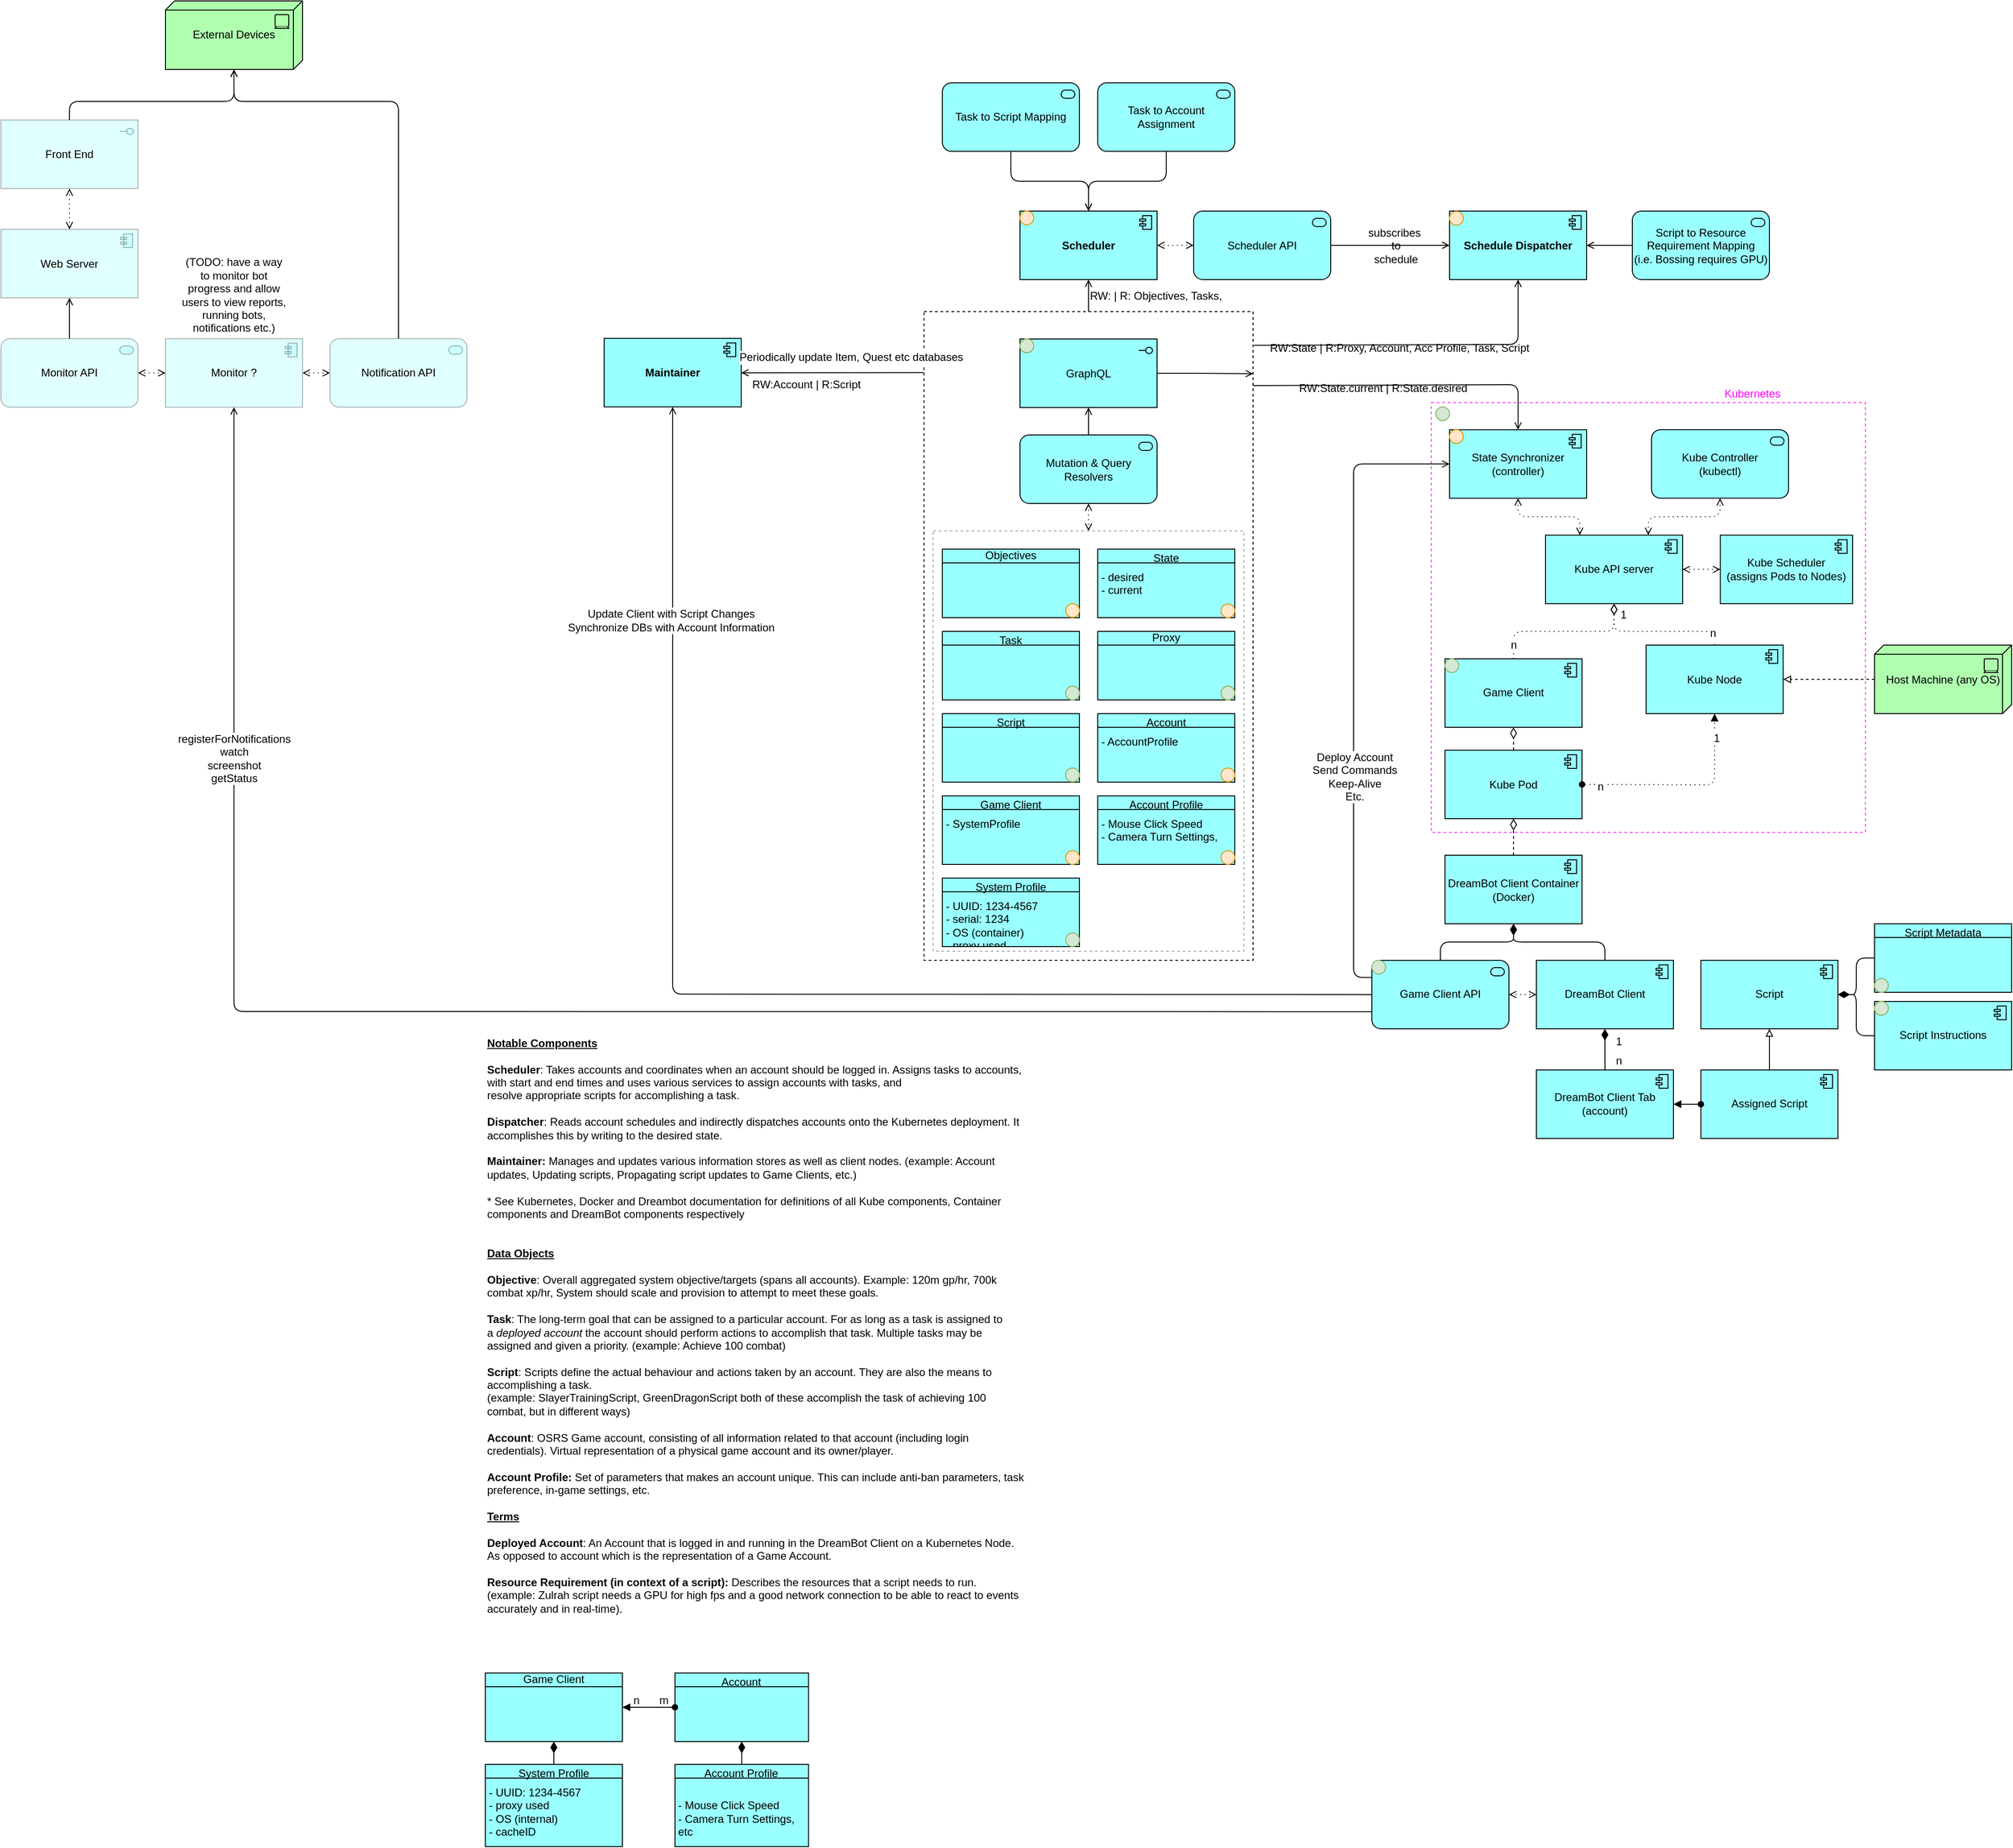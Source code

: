 <mxfile version="12.8.5" type="google"><diagram id="PFWqatw2GAIcWpbadCmI" name="Page-1"><mxGraphModel dx="2568" dy="962" grid="1" gridSize="10" guides="1" tooltips="1" connect="1" arrows="1" fold="1" page="1" pageScale="1" pageWidth="850" pageHeight="1100" math="0" shadow="0"><root><mxCell id="0"/><mxCell id="1" parent="0"/><mxCell id="noEd67eo54bkC_FeD1A0-61" value="" style="rounded=0;whiteSpace=wrap;html=1;labelBackgroundColor=none;fillColor=none;dashed=1;" parent="1" vertex="1"><mxGeometry x="490" y="340" width="360" height="710" as="geometry"/></mxCell><mxCell id="noEd67eo54bkC_FeD1A0-79" value="" style="rounded=0;whiteSpace=wrap;html=1;labelBackgroundColor=none;fillColor=none;dashed=1;strokeColor=#A8A8A8;" parent="1" vertex="1"><mxGeometry x="500" y="580" width="340" height="460" as="geometry"/></mxCell><mxCell id="noEd67eo54bkC_FeD1A0-116" value="&lt;table cellpadding=&quot;0&quot; cellspacing=&quot;0&quot; style=&quot;font-size: 1em ; width: 100% ; height: 100%&quot;&gt;&lt;tbody&gt;&lt;tr style=&quot;height: 20px&quot;&gt;&lt;td align=&quot;center&quot;&gt;Game Client&lt;/td&gt;&lt;/tr&gt;&lt;tr&gt;&lt;td align=&quot;left&quot; valign=&quot;top&quot; style=&quot;padding: 4px&quot;&gt;- SystemProfile&lt;/td&gt;&lt;/tr&gt;&lt;/tbody&gt;&lt;/table&gt;" style="html=1;outlineConnect=0;whiteSpace=wrap;fillColor=#99ffff;shape=mxgraph.archimate3.businessObject;overflow=fill" parent="1" vertex="1"><mxGeometry x="510.04" y="870.02" width="150" height="75" as="geometry"/></mxCell><mxCell id="ghUp2cbvcy5lb_V-oXNb-8" value="" style="rounded=0;whiteSpace=wrap;html=1;labelBackgroundColor=none;fillColor=none;dashed=1;strokeColor=#FF33FF;" parent="1" vertex="1"><mxGeometry x="1045" y="439.67" width="475" height="470.33" as="geometry"/></mxCell><mxCell id="MCj4P0qkb9YOy5a7Kqw7-1" value="Scheduler" style="html=1;outlineConnect=0;whiteSpace=wrap;fillColor=#99ffff;shape=mxgraph.archimate3.application;appType=comp;archiType=square;fontStyle=1" parent="1" vertex="1"><mxGeometry x="595" y="230.0" width="150" height="75" as="geometry"/></mxCell><mxCell id="MCj4P0qkb9YOy5a7Kqw7-19" value="Kube API server" style="html=1;outlineConnect=0;whiteSpace=wrap;fillColor=#99ffff;shape=mxgraph.archimate3.application;appType=comp;archiType=square;" parent="1" vertex="1"><mxGeometry x="1170" y="584.65" width="150" height="75" as="geometry"/></mxCell><mxCell id="MCj4P0qkb9YOy5a7Kqw7-21" value="" style="html=1;endArrow=diamondThin;endFill=0;edgeStyle=elbowEdgeStyle;elbow=vertical;endSize=10;dashed=1;dashPattern=1 4;entryX=0.5;entryY=1;entryDx=0;entryDy=0;entryPerimeter=0;exitX=0.5;exitY=0;exitDx=0;exitDy=0;exitPerimeter=0;" parent="1" source="noEd67eo54bkC_FeD1A0-96" target="MCj4P0qkb9YOy5a7Kqw7-19" edge="1"><mxGeometry width="160" relative="1" as="geometry"><mxPoint x="1245" y="774.65" as="sourcePoint"/><mxPoint x="1360" y="764.65" as="targetPoint"/><Array as="points"><mxPoint x="1175" y="690"/><mxPoint x="1225" y="680"/><mxPoint x="1185" y="700"/></Array></mxGeometry></mxCell><mxCell id="MCj4P0qkb9YOy5a7Kqw7-31" value="n" style="text;html=1;align=center;verticalAlign=middle;resizable=0;points=[];labelBackgroundColor=#ffffff;" parent="MCj4P0qkb9YOy5a7Kqw7-21" vertex="1" connectable="0"><mxGeometry x="-0.816" relative="1" as="geometry"><mxPoint as="offset"/></mxGeometry></mxCell><mxCell id="MCj4P0qkb9YOy5a7Kqw7-22" value="Kube Pod" style="html=1;outlineConnect=0;whiteSpace=wrap;fillColor=#99ffff;shape=mxgraph.archimate3.application;appType=comp;archiType=square;" parent="1" vertex="1"><mxGeometry x="1060" y="820.0" width="150" height="75" as="geometry"/></mxCell><mxCell id="MCj4P0qkb9YOy5a7Kqw7-25" style="edgeStyle=orthogonalEdgeStyle;rounded=0;orthogonalLoop=1;jettySize=auto;html=1;exitX=1;exitY=0.5;exitDx=0;exitDy=0;exitPerimeter=0;entryX=0;entryY=0.5;entryDx=0;entryDy=0;entryPerimeter=0;dashed=1;dashPattern=1 4;endArrow=open;endFill=0;startArrow=open;startFill=0;" parent="1" source="MCj4P0qkb9YOy5a7Kqw7-19" target="MCj4P0qkb9YOy5a7Kqw7-23" edge="1"><mxGeometry relative="1" as="geometry"><mxPoint x="1320" y="584.65" as="sourcePoint"/><mxPoint x="1440" y="584.65" as="targetPoint"/></mxGeometry></mxCell><mxCell id="MCj4P0qkb9YOy5a7Kqw7-26" value="" style="edgeStyle=elbowEdgeStyle;html=1;endArrow=open;elbow=vertical;endFill=0;dashed=1;startArrow=open;startFill=0;dashPattern=1 4;exitX=0.5;exitY=1;exitDx=0;exitDy=0;exitPerimeter=0;entryX=0.75;entryY=0;entryDx=0;entryDy=0;entryPerimeter=0;" parent="1" source="MCj4P0qkb9YOy5a7Kqw7-18" target="MCj4P0qkb9YOy5a7Kqw7-19" edge="1"><mxGeometry width="160" relative="1" as="geometry"><mxPoint x="1255" y="389.32" as="sourcePoint"/><mxPoint x="1255" y="474.32" as="targetPoint"/></mxGeometry></mxCell><mxCell id="MCj4P0qkb9YOy5a7Kqw7-27" value="Kube Node" style="html=1;outlineConnect=0;whiteSpace=wrap;fillColor=#99ffff;shape=mxgraph.archimate3.application;appType=comp;archiType=square;" parent="1" vertex="1"><mxGeometry x="1280.02" y="705.0" width="150" height="75" as="geometry"/></mxCell><mxCell id="MCj4P0qkb9YOy5a7Kqw7-29" value="" style="html=1;endArrow=diamondThin;endFill=0;edgeStyle=elbowEdgeStyle;elbow=vertical;endSize=10;dashed=1;dashPattern=1 4;exitX=0.5;exitY=0;exitDx=0;exitDy=0;exitPerimeter=0;entryX=0.5;entryY=1;entryDx=0;entryDy=0;entryPerimeter=0;" parent="1" source="MCj4P0qkb9YOy5a7Kqw7-27" target="MCj4P0qkb9YOy5a7Kqw7-19" edge="1"><mxGeometry width="160" relative="1" as="geometry"><mxPoint x="1145" y="744.65" as="sourcePoint"/><mxPoint x="1280" y="669.65" as="targetPoint"/><Array as="points"><mxPoint x="1285" y="690"/></Array></mxGeometry></mxCell><mxCell id="MCj4P0qkb9YOy5a7Kqw7-32" value="n" style="text;html=1;align=center;verticalAlign=middle;resizable=0;points=[];labelBackgroundColor=#ffffff;" parent="MCj4P0qkb9YOy5a7Kqw7-29" vertex="1" connectable="0"><mxGeometry x="-0.827" y="2" relative="1" as="geometry"><mxPoint as="offset"/></mxGeometry></mxCell><mxCell id="MCj4P0qkb9YOy5a7Kqw7-33" value="1" style="text;html=1;align=center;verticalAlign=middle;resizable=0;points=[];labelBackgroundColor=#ffffff;" parent="MCj4P0qkb9YOy5a7Kqw7-29" vertex="1" connectable="0"><mxGeometry x="0.838" y="2" relative="1" as="geometry"><mxPoint x="12" as="offset"/></mxGeometry></mxCell><mxCell id="MCj4P0qkb9YOy5a7Kqw7-30" value="" style="endArrow=block;html=1;endFill=1;startArrow=oval;startFill=1;elbow=vertical;dashed=1;dashPattern=1 4;entryX=0.5;entryY=1;entryDx=0;entryDy=0;entryPerimeter=0;exitX=1;exitY=0.5;exitDx=0;exitDy=0;exitPerimeter=0;edgeStyle=elbowEdgeStyle;" parent="1" source="MCj4P0qkb9YOy5a7Kqw7-22" target="MCj4P0qkb9YOy5a7Kqw7-27" edge="1"><mxGeometry width="160" relative="1" as="geometry"><mxPoint x="1230" y="854.65" as="sourcePoint"/><mxPoint x="1230" y="772.65" as="targetPoint"/><Array as="points"><mxPoint x="1285" y="858"/></Array></mxGeometry></mxCell><mxCell id="MCj4P0qkb9YOy5a7Kqw7-35" value="n" style="text;html=1;align=center;verticalAlign=middle;resizable=0;points=[];labelBackgroundColor=#ffffff;" parent="MCj4P0qkb9YOy5a7Kqw7-30" vertex="1" connectable="0"><mxGeometry x="-0.686" y="-1" relative="1" as="geometry"><mxPoint x="-15.09" y="1" as="offset"/></mxGeometry></mxCell><mxCell id="MCj4P0qkb9YOy5a7Kqw7-36" value="1" style="text;html=1;align=center;verticalAlign=middle;resizable=0;points=[];labelBackgroundColor=#ffffff;" parent="MCj4P0qkb9YOy5a7Kqw7-30" vertex="1" connectable="0"><mxGeometry x="0.6" y="-2" relative="1" as="geometry"><mxPoint y="-18.21" as="offset"/></mxGeometry></mxCell><mxCell id="MCj4P0qkb9YOy5a7Kqw7-37" value="DreamBot Client Container&lt;br&gt;(Docker)" style="html=1;outlineConnect=0;whiteSpace=wrap;fillColor=#99ffff;shape=mxgraph.archimate3.application;appType=comp;archiType=square;" parent="1" vertex="1"><mxGeometry x="1060" y="935.0" width="150" height="75" as="geometry"/></mxCell><mxCell id="ghUp2cbvcy5lb_V-oXNb-7" value="&lt;span style=&quot;white-space: normal&quot;&gt;Host Machine (any OS)&lt;/span&gt;" style="html=1;outlineConnect=0;whiteSpace=wrap;fillColor=#AFFFAF;shape=mxgraph.archimate3.tech;techType=device;" parent="1" vertex="1"><mxGeometry x="1530" y="705.0" width="150" height="75" as="geometry"/></mxCell><mxCell id="ghUp2cbvcy5lb_V-oXNb-12" value="" style="edgeStyle=elbowEdgeStyle;html=1;endArrow=block;endFill=0;dashed=1;exitX=0;exitY=0.5;exitDx=0;exitDy=0;exitPerimeter=0;entryX=1;entryY=0.5;entryDx=0;entryDy=0;entryPerimeter=0;" parent="1" source="ghUp2cbvcy5lb_V-oXNb-7" target="MCj4P0qkb9YOy5a7Kqw7-27" edge="1"><mxGeometry width="160" relative="1" as="geometry"><mxPoint x="1460" y="984.98" as="sourcePoint"/><mxPoint x="1435" y="775" as="targetPoint"/></mxGeometry></mxCell><mxCell id="ghUp2cbvcy5lb_V-oXNb-20" style="edgeStyle=orthogonalEdgeStyle;rounded=1;orthogonalLoop=1;jettySize=auto;html=1;exitX=0;exitY=0.5;exitDx=0;exitDy=0;exitPerimeter=0;entryX=1;entryY=0.5;entryDx=0;entryDy=0;entryPerimeter=0;endArrow=open;endFill=0;" parent="1" source="ghUp2cbvcy5lb_V-oXNb-15" target="ghUp2cbvcy5lb_V-oXNb-40" edge="1"><mxGeometry relative="1" as="geometry"/></mxCell><mxCell id="ghUp2cbvcy5lb_V-oXNb-15" value="&lt;span style=&quot;white-space: normal&quot;&gt;Script to Resource Requirement Mapping&lt;br&gt;(i.e. Bossing requires GPU)&lt;br&gt;&lt;/span&gt;" style="html=1;outlineConnect=0;whiteSpace=wrap;fillColor=#99ffff;shape=mxgraph.archimate3.application;appType=serv;archiType=rounded;strokeColor=#000000;" parent="1" vertex="1"><mxGeometry x="1265" y="230" width="150" height="75" as="geometry"/></mxCell><mxCell id="ghUp2cbvcy5lb_V-oXNb-23" style="edgeStyle=orthogonalEdgeStyle;rounded=1;orthogonalLoop=1;jettySize=auto;html=1;exitX=0.5;exitY=1;exitDx=0;exitDy=0;exitPerimeter=0;entryX=0.5;entryY=0;entryDx=0;entryDy=0;entryPerimeter=0;endArrow=open;endFill=0;" parent="1" source="EFzoRTbKtHcA5ODbm6HD-39" target="MCj4P0qkb9YOy5a7Kqw7-1" edge="1"><mxGeometry relative="1" as="geometry"><mxPoint x="500" y="302.83" as="sourcePoint"/><mxPoint x="675" y="330.33" as="targetPoint"/></mxGeometry></mxCell><mxCell id="ghUp2cbvcy5lb_V-oXNb-31" value="DreamBot Client" style="html=1;outlineConnect=0;whiteSpace=wrap;fillColor=#99ffff;shape=mxgraph.archimate3.application;appType=comp;archiType=square;" parent="1" vertex="1"><mxGeometry x="1160" y="1049.98" width="150" height="75" as="geometry"/></mxCell><mxCell id="ghUp2cbvcy5lb_V-oXNb-35" value="" style="html=1;endArrow=diamondThin;endFill=1;edgeStyle=elbowEdgeStyle;elbow=vertical;endSize=10;entryX=0.5;entryY=1;entryDx=0;entryDy=0;entryPerimeter=0;exitX=0.5;exitY=0;exitDx=0;exitDy=0;exitPerimeter=0;" parent="1" source="ghUp2cbvcy5lb_V-oXNb-31" target="MCj4P0qkb9YOy5a7Kqw7-37" edge="1"><mxGeometry width="160" relative="1" as="geometry"><mxPoint x="930" y="1004.98" as="sourcePoint"/><mxPoint x="1090" y="1004.98" as="targetPoint"/></mxGeometry></mxCell><mxCell id="ghUp2cbvcy5lb_V-oXNb-36" value="" style="html=1;endArrow=diamondThin;endFill=1;edgeStyle=elbowEdgeStyle;elbow=vertical;endSize=10;entryX=0.5;entryY=1;entryDx=0;entryDy=0;entryPerimeter=0;exitX=0.5;exitY=0;exitDx=0;exitDy=0;exitPerimeter=0;" parent="1" source="ghUp2cbvcy5lb_V-oXNb-42" target="MCj4P0qkb9YOy5a7Kqw7-37" edge="1"><mxGeometry width="160" relative="1" as="geometry"><mxPoint x="1035" y="1054.98" as="sourcePoint"/><mxPoint x="1145" y="999.98" as="targetPoint"/></mxGeometry></mxCell><mxCell id="ghUp2cbvcy5lb_V-oXNb-37" value="" style="edgeStyle=elbowEdgeStyle;html=1;endArrow=open;endFill=0;dashed=1;startArrow=open;startFill=0;dashPattern=1 4;entryX=0;entryY=0.5;entryDx=0;entryDy=0;entryPerimeter=0;exitX=1;exitY=0.5;exitDx=0;exitDy=0;exitPerimeter=0;" parent="1" source="ghUp2cbvcy5lb_V-oXNb-42" target="ghUp2cbvcy5lb_V-oXNb-31" edge="1"><mxGeometry width="160" relative="1" as="geometry"><mxPoint x="1110" y="1087.48" as="sourcePoint"/><mxPoint x="1130" y="1324.98" as="targetPoint"/></mxGeometry></mxCell><mxCell id="ghUp2cbvcy5lb_V-oXNb-39" value="" style="html=1;endArrow=diamondThin;endFill=0;edgeStyle=elbowEdgeStyle;elbow=vertical;endSize=10;dashed=1;entryX=0.5;entryY=1;entryDx=0;entryDy=0;entryPerimeter=0;exitX=0.5;exitY=0;exitDx=0;exitDy=0;exitPerimeter=0;" parent="1" source="MCj4P0qkb9YOy5a7Kqw7-37" target="MCj4P0qkb9YOy5a7Kqw7-22" edge="1"><mxGeometry width="160" relative="1" as="geometry"><mxPoint x="870" y="924.98" as="sourcePoint"/><mxPoint x="1030" y="924.98" as="targetPoint"/></mxGeometry></mxCell><mxCell id="ghUp2cbvcy5lb_V-oXNb-40" value="Schedule Dispatcher" style="html=1;outlineConnect=0;whiteSpace=wrap;fillColor=#99ffff;shape=mxgraph.archimate3.application;appType=comp;archiType=square;fontStyle=1" parent="1" vertex="1"><mxGeometry x="1065" y="230" width="150" height="75" as="geometry"/></mxCell><mxCell id="ghUp2cbvcy5lb_V-oXNb-42" value="&lt;span style=&quot;white-space: normal&quot;&gt;Game Client API&lt;/span&gt;" style="html=1;outlineConnect=0;whiteSpace=wrap;fillColor=#99ffff;shape=mxgraph.archimate3.application;appType=serv;archiType=rounded;strokeColor=#000000;" parent="1" vertex="1"><mxGeometry x="980" y="1049.98" width="150" height="75" as="geometry"/></mxCell><mxCell id="EFzoRTbKtHcA5ODbm6HD-1" value="" style="edgeStyle=elbowEdgeStyle;html=1;endArrow=open;elbow=vertical;endFill=1;exitX=0;exitY=0.25;exitDx=0;exitDy=0;exitPerimeter=0;entryX=0;entryY=0.5;entryDx=0;entryDy=0;entryPerimeter=0;" parent="1" source="ghUp2cbvcy5lb_V-oXNb-42" target="noEd67eo54bkC_FeD1A0-1" edge="1"><mxGeometry width="160" relative="1" as="geometry"><mxPoint x="720" y="889.65" as="sourcePoint"/><mxPoint x="880" y="889.65" as="targetPoint"/><Array as="points"><mxPoint x="960" y="749.65"/><mxPoint x="940" y="734.98"/><mxPoint x="860" y="724.98"/><mxPoint x="880" y="754.98"/><mxPoint x="920" y="714.98"/><mxPoint x="930" y="724.98"/><mxPoint x="890" y="1102.65"/></Array></mxGeometry></mxCell><mxCell id="EFzoRTbKtHcA5ODbm6HD-65" value="Deploy Account&lt;br&gt;Send Commands&lt;br&gt;Keep-Alive&lt;br&gt;Etc." style="text;html=1;align=center;verticalAlign=middle;resizable=0;points=[];labelBackgroundColor=#ffffff;" parent="EFzoRTbKtHcA5ODbm6HD-1" vertex="1" connectable="0"><mxGeometry x="-0.303" y="-1" relative="1" as="geometry"><mxPoint as="offset"/></mxGeometry></mxCell><mxCell id="EFzoRTbKtHcA5ODbm6HD-4" value="Assigned Script" style="html=1;outlineConnect=0;whiteSpace=wrap;fillColor=#99ffff;shape=mxgraph.archimate3.application;appType=comp;archiType=square;" parent="1" vertex="1"><mxGeometry x="1340" y="1169.98" width="150" height="75" as="geometry"/></mxCell><mxCell id="EFzoRTbKtHcA5ODbm6HD-23" value="&lt;u style=&quot;font-weight: bold&quot;&gt;Notable Components&lt;/u&gt;&lt;br&gt;&lt;br&gt;&lt;b&gt;Scheduler&lt;/b&gt;: Takes accounts and coordinates when an account should be logged in. Assigns tasks to accounts, with start and end times and&amp;nbsp;uses various services to assign accounts with tasks, and&lt;br&gt;resolve appropriate scripts for accomplishing a task.&lt;br&gt;&lt;br&gt;&lt;b&gt;Dispatcher&lt;/b&gt;:&amp;nbsp;Reads account schedules and indirectly dispatches accounts onto the Kubernetes deployment. It accomplishes this by writing to the desired state.&amp;nbsp;&lt;br&gt;&lt;br&gt;&lt;b&gt;Maintainer: &lt;/b&gt;Manages and updates various information stores as well as client nodes. (example: Account updates, Updating scripts, Propagating script updates to Game Clients, etc.)&lt;br&gt;&lt;br&gt;* See Kubernetes, Docker and Dreambot documentation for definitions of all Kube components, Container components and DreamBot components respectively&lt;br&gt;&lt;br&gt;&lt;br&gt;&lt;u&gt;&lt;b&gt;Data Objects&lt;/b&gt;&lt;/u&gt;&lt;br&gt;&lt;br&gt;&lt;b&gt;Objective&lt;/b&gt;: Overall aggregated system objective/targets (spans all accounts). Example: 120m gp/hr, 700k combat xp/hr, System should scale and provision to attempt to meet these goals.&lt;br&gt;&lt;br&gt;&lt;b&gt;Task&lt;/b&gt;: The long-term goal that can be assigned to a particular account. For as long as a task is assigned to a&amp;nbsp;&lt;i&gt;deployed account&lt;/i&gt;&amp;nbsp;the account should perform actions to accomplish that task. Multiple tasks may be assigned and given a priority. (example: Achieve 100 combat)&lt;br&gt;&lt;br&gt;&lt;b&gt;Script&lt;/b&gt;: Scripts define the actual behaviour and actions taken by an account. They are also the means to accomplishing a task.&amp;nbsp;&lt;br&gt;(example: SlayerTrainingScript, GreenDragonScript both of these accomplish the task of achieving 100 combat, but in different ways)&lt;br&gt;&lt;br&gt;&lt;b&gt;Account&lt;/b&gt;: OSRS Game account, consisting of all information related to that account (including login credentials). Virtual representation of a physical game account and its owner/player.&lt;br&gt;&lt;br&gt;&lt;b&gt;Account Profile: &lt;/b&gt;Set of parameters that makes an account unique. This can include anti-ban parameters, task preference, in-game settings, etc.&amp;nbsp;&lt;br&gt;&lt;br&gt;&lt;b&gt;&lt;u&gt;Terms&lt;/u&gt;&lt;/b&gt;&lt;br&gt;&lt;br&gt;&lt;b&gt;Deployed Account&lt;/b&gt;: An Account that is logged in and running in the DreamBot Client on a Kubernetes Node. As opposed to account which is the representation of a Game Account.&amp;nbsp;&lt;br&gt;&lt;br&gt;&lt;b&gt;Resource Requirement (in context of a script):&lt;/b&gt;&amp;nbsp;Describes the resources that a script needs to run. (example: Zulrah script needs a GPU for high fps and a good network connection to be able to react to events accurately and in real-time)." style="text;html=1;strokeColor=none;fillColor=none;align=left;verticalAlign=middle;whiteSpace=wrap;rounded=0;" parent="1" vertex="1"><mxGeometry x="10" y="1339.65" width="590" height="220" as="geometry"/></mxCell><mxCell id="EFzoRTbKtHcA5ODbm6HD-28" value="&lt;table cellpadding=&quot;0&quot; cellspacing=&quot;0&quot; style=&quot;font-size: 1em ; width: 100% ; height: 100%&quot;&gt;&lt;tbody&gt;&lt;tr style=&quot;height: 20px&quot;&gt;&lt;td align=&quot;center&quot;&gt;Account&lt;br&gt;&lt;/td&gt;&lt;/tr&gt;&lt;tr&gt;&lt;td align=&quot;left&quot; valign=&quot;top&quot; style=&quot;padding: 4px&quot;&gt;&lt;/td&gt;&lt;/tr&gt;&lt;/tbody&gt;&lt;/table&gt;" style="html=1;outlineConnect=0;whiteSpace=wrap;fillColor=#99ffff;shape=mxgraph.archimate3.businessObject;overflow=fill" parent="1" vertex="1"><mxGeometry x="217.49" y="1830" width="146.21" height="75" as="geometry"/></mxCell><mxCell id="EFzoRTbKtHcA5ODbm6HD-29" value="&lt;table cellpadding=&quot;0&quot; cellspacing=&quot;0&quot; style=&quot;font-size: 1em ; width: 100% ; height: 100%&quot;&gt;&lt;tbody&gt;&lt;tr style=&quot;height: 20px&quot;&gt;&lt;td align=&quot;center&quot;&gt;Account Profile&lt;br&gt;&lt;/td&gt;&lt;/tr&gt;&lt;tr&gt;&lt;td align=&quot;left&quot; valign=&quot;top&quot; style=&quot;padding: 4px&quot;&gt;&lt;br&gt;- Mouse Click Speed&lt;br&gt;- Camera Turn Settings, etc&lt;/td&gt;&lt;/tr&gt;&lt;/tbody&gt;&lt;/table&gt;" style="html=1;outlineConnect=0;whiteSpace=wrap;fillColor=#99ffff;shape=mxgraph.archimate3.businessObject;overflow=fill" parent="1" vertex="1"><mxGeometry x="217.49" y="1930" width="146.21" height="90" as="geometry"/></mxCell><mxCell id="EFzoRTbKtHcA5ODbm6HD-30" value="" style="html=1;endArrow=diamondThin;endFill=1;edgeStyle=elbowEdgeStyle;endSize=10;entryX=0.5;entryY=1;entryDx=0;entryDy=0;entryPerimeter=0;exitX=0.5;exitY=0;exitDx=0;exitDy=0;exitPerimeter=0;elbow=vertical;" parent="1" source="EFzoRTbKtHcA5ODbm6HD-29" target="EFzoRTbKtHcA5ODbm6HD-28" edge="1"><mxGeometry width="160" relative="1" as="geometry"><mxPoint x="397.49" y="1900" as="sourcePoint"/><mxPoint x="557.49" y="1900" as="targetPoint"/></mxGeometry></mxCell><mxCell id="EFzoRTbKtHcA5ODbm6HD-39" value="&lt;span style=&quot;white-space: normal&quot;&gt;Task to Script Mapping&lt;/span&gt;" style="html=1;outlineConnect=0;whiteSpace=wrap;fillColor=#99ffff;shape=mxgraph.archimate3.application;appType=serv;archiType=rounded;strokeColor=#000000;" parent="1" vertex="1"><mxGeometry x="510.04" y="89.65" width="150" height="75" as="geometry"/></mxCell><mxCell id="EFzoRTbKtHcA5ODbm6HD-40" value="&lt;span style=&quot;white-space: normal&quot;&gt;Task to Account Assignment&lt;/span&gt;" style="html=1;outlineConnect=0;whiteSpace=wrap;fillColor=#99ffff;shape=mxgraph.archimate3.application;appType=serv;archiType=rounded;strokeColor=#000000;" parent="1" vertex="1"><mxGeometry x="680.04" y="89.65" width="150" height="75" as="geometry"/></mxCell><mxCell id="EFzoRTbKtHcA5ODbm6HD-62" value="Maintainer" style="html=1;outlineConnect=0;whiteSpace=wrap;fillColor=#99ffff;shape=mxgraph.archimate3.application;appType=comp;archiType=square;fontStyle=1" parent="1" vertex="1"><mxGeometry x="140" y="369.32" width="150" height="75" as="geometry"/></mxCell><mxCell id="EFzoRTbKtHcA5ODbm6HD-64" value="" style="edgeStyle=elbowEdgeStyle;html=1;endArrow=open;elbow=vertical;endFill=1;exitX=0;exitY=0.5;exitDx=0;exitDy=0;exitPerimeter=0;entryX=0.5;entryY=1;entryDx=0;entryDy=0;entryPerimeter=0;" parent="1" source="ghUp2cbvcy5lb_V-oXNb-42" target="EFzoRTbKtHcA5ODbm6HD-62" edge="1"><mxGeometry width="160" relative="1" as="geometry"><mxPoint x="820" y="1059.06" as="sourcePoint"/><mxPoint x="1030" y="435.9" as="targetPoint"/><Array as="points"><mxPoint x="710" y="1087"/><mxPoint x="710" y="1070"/><mxPoint x="460" y="1037.65"/><mxPoint x="720" y="684.98"/><mxPoint x="740" y="714.98"/><mxPoint x="780" y="674.98"/><mxPoint x="790" y="684.98"/><mxPoint x="750" y="1062.65"/></Array></mxGeometry></mxCell><mxCell id="EFzoRTbKtHcA5ODbm6HD-66" value="Update Client with Script Changes&lt;br&gt;Synchronize DBs with Account Information" style="text;html=1;align=center;verticalAlign=middle;resizable=0;points=[];labelBackgroundColor=#ffffff;" parent="EFzoRTbKtHcA5ODbm6HD-64" vertex="1" connectable="0"><mxGeometry x="0.668" y="2" relative="1" as="geometry"><mxPoint as="offset"/></mxGeometry></mxCell><mxCell id="EFzoRTbKtHcA5ODbm6HD-68" value="Monitor ?" style="html=1;outlineConnect=0;whiteSpace=wrap;fillColor=#99ffff;shape=mxgraph.archimate3.application;appType=comp;archiType=square;opacity=30;" parent="1" vertex="1"><mxGeometry x="-340" y="369.65" width="150" height="75" as="geometry"/></mxCell><mxCell id="EFzoRTbKtHcA5ODbm6HD-69" value="&lt;table cellpadding=&quot;0&quot; cellspacing=&quot;0&quot; style=&quot;font-size: 1em ; width: 100% ; height: 100%&quot;&gt;&lt;tbody&gt;&lt;tr style=&quot;height: 20px&quot;&gt;&lt;td align=&quot;center&quot;&gt;State&lt;/td&gt;&lt;/tr&gt;&lt;tr&gt;&lt;td align=&quot;left&quot; valign=&quot;top&quot; style=&quot;padding: 4px&quot;&gt;- desired&lt;br&gt;- current&lt;/td&gt;&lt;/tr&gt;&lt;/tbody&gt;&lt;/table&gt;" style="html=1;outlineConnect=0;whiteSpace=wrap;fillColor=#99ffff;shape=mxgraph.archimate3.businessObject;overflow=fill" parent="1" vertex="1"><mxGeometry x="680.04" y="600.0" width="150" height="75" as="geometry"/></mxCell><mxCell id="EFzoRTbKtHcA5ODbm6HD-73" value="(TODO: have a way to monitor bot progress and allow users to view reports, running bots, notifications etc.)" style="text;html=1;strokeColor=none;fillColor=none;align=center;verticalAlign=middle;whiteSpace=wrap;rounded=0;" parent="1" vertex="1"><mxGeometry x="-325" y="289.98" width="120" height="65" as="geometry"/></mxCell><mxCell id="EFzoRTbKtHcA5ODbm6HD-74" value="" style="edgeStyle=elbowEdgeStyle;html=1;endArrow=open;elbow=vertical;endFill=1;exitX=0;exitY=0.75;exitDx=0;exitDy=0;exitPerimeter=0;entryX=0.5;entryY=1;entryDx=0;entryDy=0;entryPerimeter=0;" parent="1" source="ghUp2cbvcy5lb_V-oXNb-42" target="EFzoRTbKtHcA5ODbm6HD-68" edge="1"><mxGeometry width="160" relative="1" as="geometry"><mxPoint x="820" y="1077.81" as="sourcePoint"/><mxPoint x="105" y="454.32" as="targetPoint"/><Array as="points"><mxPoint x="750" y="1106"/><mxPoint x="330" y="1056.65"/><mxPoint x="730" y="694.98"/><mxPoint x="750" y="724.98"/><mxPoint x="790" y="684.98"/><mxPoint x="800" y="694.98"/><mxPoint x="760" y="1072.65"/></Array></mxGeometry></mxCell><mxCell id="8Iaxriz3jHzraK5CtDe8-10" value="registerForNotifications&lt;br&gt;watch&lt;br&gt;screenshot&lt;br&gt;getStatus&lt;br&gt;" style="text;html=1;align=center;verticalAlign=middle;resizable=0;points=[];labelBackgroundColor=#ffffff;" parent="EFzoRTbKtHcA5ODbm6HD-74" vertex="1" connectable="0"><mxGeometry x="0.489" y="-4" relative="1" as="geometry"><mxPoint x="-4" y="-102.85" as="offset"/></mxGeometry></mxCell><mxCell id="EFzoRTbKtHcA5ODbm6HD-79" value="&lt;span style=&quot;white-space: normal&quot;&gt;Monitor API&lt;/span&gt;" style="html=1;outlineConnect=0;whiteSpace=wrap;fillColor=#99ffff;shape=mxgraph.archimate3.application;appType=serv;archiType=rounded;strokeColor=#000000;opacity=30;" parent="1" vertex="1"><mxGeometry x="-520" y="369.65" width="150" height="75" as="geometry"/></mxCell><mxCell id="EFzoRTbKtHcA5ODbm6HD-81" style="edgeStyle=orthogonalEdgeStyle;rounded=0;orthogonalLoop=1;jettySize=auto;html=1;exitX=0;exitY=0.5;exitDx=0;exitDy=0;exitPerimeter=0;entryX=1;entryY=0.5;entryDx=0;entryDy=0;entryPerimeter=0;dashed=1;dashPattern=1 4;endArrow=open;endFill=0;startArrow=open;startFill=0;" parent="1" source="EFzoRTbKtHcA5ODbm6HD-68" target="EFzoRTbKtHcA5ODbm6HD-79" edge="1"><mxGeometry relative="1" as="geometry"><mxPoint x="180" y="507.48" as="sourcePoint"/><mxPoint x="80" y="417.15" as="targetPoint"/></mxGeometry></mxCell><mxCell id="EFzoRTbKtHcA5ODbm6HD-86" value="&lt;span style=&quot;white-space: normal&quot;&gt;Front End&lt;/span&gt;" style="html=1;outlineConnect=0;whiteSpace=wrap;fillColor=#99ffff;shape=mxgraph.archimate3.application;appType=interface;archiType=square;opacity=30;" parent="1" vertex="1"><mxGeometry x="-520" y="130.33" width="150" height="75" as="geometry"/></mxCell><mxCell id="8Iaxriz3jHzraK5CtDe8-11" value="&lt;span style=&quot;white-space: normal&quot;&gt;Notification API&lt;/span&gt;" style="html=1;outlineConnect=0;whiteSpace=wrap;fillColor=#99ffff;shape=mxgraph.archimate3.application;appType=serv;archiType=rounded;strokeColor=#000000;opacity=30;" parent="1" vertex="1"><mxGeometry x="-160" y="369.65" width="150" height="75" as="geometry"/></mxCell><mxCell id="8Iaxriz3jHzraK5CtDe8-12" style="edgeStyle=orthogonalEdgeStyle;rounded=0;orthogonalLoop=1;jettySize=auto;html=1;exitX=0;exitY=0.5;exitDx=0;exitDy=0;exitPerimeter=0;entryX=1;entryY=0.5;entryDx=0;entryDy=0;entryPerimeter=0;dashed=1;dashPattern=1 4;endArrow=open;endFill=0;startArrow=open;startFill=0;" parent="1" source="8Iaxriz3jHzraK5CtDe8-11" target="EFzoRTbKtHcA5ODbm6HD-68" edge="1"><mxGeometry relative="1" as="geometry"><mxPoint x="-320" y="417.15" as="sourcePoint"/><mxPoint x="-350" y="417.15" as="targetPoint"/></mxGeometry></mxCell><mxCell id="8Iaxriz3jHzraK5CtDe8-15" value="" style="edgeStyle=elbowEdgeStyle;html=1;endArrow=open;elbow=vertical;endFill=1;exitX=0.5;exitY=0;exitDx=0;exitDy=0;exitPerimeter=0;entryX=0.5;entryY=1;entryDx=0;entryDy=0;entryPerimeter=0;" parent="1" source="8Iaxriz3jHzraK5CtDe8-11" target="8Iaxriz3jHzraK5CtDe8-16" edge="1"><mxGeometry width="160" relative="1" as="geometry"><mxPoint x="-435" y="379.65" as="sourcePoint"/><mxPoint x="-85" y="335.08" as="targetPoint"/><Array as="points"><mxPoint x="-180" y="110"/><mxPoint x="-330" y="359.98"/><mxPoint x="250" y="1106.98"/><mxPoint x="650" y="715.31"/><mxPoint x="670" y="745.31"/><mxPoint x="710" y="705.31"/><mxPoint x="720" y="715.31"/><mxPoint x="680" y="1092.98"/></Array></mxGeometry></mxCell><mxCell id="8Iaxriz3jHzraK5CtDe8-16" value="&lt;span style=&quot;white-space: normal&quot;&gt;External Devices&lt;/span&gt;" style="html=1;outlineConnect=0;whiteSpace=wrap;fillColor=#AFFFAF;shape=mxgraph.archimate3.tech;techType=device;" parent="1" vertex="1"><mxGeometry x="-340" y="-7.105e-14" width="150" height="75" as="geometry"/></mxCell><mxCell id="8Iaxriz3jHzraK5CtDe8-17" value="" style="edgeStyle=elbowEdgeStyle;html=1;endArrow=open;elbow=vertical;endFill=1;exitX=0.5;exitY=0;exitDx=0;exitDy=0;exitPerimeter=0;entryX=0.5;entryY=1;entryDx=0;entryDy=0;entryPerimeter=0;" parent="1" source="EFzoRTbKtHcA5ODbm6HD-86" target="8Iaxriz3jHzraK5CtDe8-16" edge="1"><mxGeometry width="160" relative="1" as="geometry"><mxPoint x="-75" y="249.57" as="sourcePoint"/><mxPoint x="-240" y="85" as="targetPoint"/><Array as="points"><mxPoint x="-200" y="110"/><mxPoint x="-320" y="239.9"/><mxPoint x="260" y="986.9"/><mxPoint x="660" y="595.23"/><mxPoint x="680" y="625.23"/><mxPoint x="720" y="585.23"/><mxPoint x="730" y="595.23"/><mxPoint x="690" y="972.9"/></Array></mxGeometry></mxCell><mxCell id="8Iaxriz3jHzraK5CtDe8-18" value="" style="endArrow=block;html=1;endFill=0;edgeStyle=elbowEdgeStyle;elbow=vertical;exitX=0.5;exitY=0;exitDx=0;exitDy=0;exitPerimeter=0;entryX=0.5;entryY=1;entryDx=0;entryDy=0;entryPerimeter=0;" parent="1" source="EFzoRTbKtHcA5ODbm6HD-4" target="8Iaxriz3jHzraK5CtDe8-19" edge="1"><mxGeometry width="160" relative="1" as="geometry"><mxPoint x="1330" y="1206.98" as="sourcePoint"/><mxPoint x="1450" y="1207.08" as="targetPoint"/><Array as="points"><mxPoint x="1390" y="1160"/></Array></mxGeometry></mxCell><mxCell id="8Iaxriz3jHzraK5CtDe8-19" value="Script" style="html=1;outlineConnect=0;whiteSpace=wrap;fillColor=#99ffff;shape=mxgraph.archimate3.application;appType=comp;archiType=square;" parent="1" vertex="1"><mxGeometry x="1340" y="1049.98" width="150" height="75" as="geometry"/></mxCell><mxCell id="8Iaxriz3jHzraK5CtDe8-24" value="" style="html=1;endArrow=diamondThin;endFill=1;edgeStyle=elbowEdgeStyle;endSize=10;entryX=1;entryY=0.5;entryDx=0;entryDy=0;entryPerimeter=0;exitX=0;exitY=0.5;exitDx=0;exitDy=0;exitPerimeter=0;" parent="1" source="8Iaxriz3jHzraK5CtDe8-32" target="8Iaxriz3jHzraK5CtDe8-19" edge="1"><mxGeometry width="160" relative="1" as="geometry"><mxPoint x="1530" y="1047.5" as="sourcePoint"/><mxPoint x="1460" y="1124.98" as="targetPoint"/></mxGeometry></mxCell><mxCell id="8Iaxriz3jHzraK5CtDe8-25" value="" style="html=1;endArrow=diamondThin;endFill=1;edgeStyle=elbowEdgeStyle;endSize=10;entryX=1;entryY=0.5;entryDx=0;entryDy=0;entryPerimeter=0;exitX=0;exitY=0.5;exitDx=0;exitDy=0;exitPerimeter=0;" parent="1" source="8Iaxriz3jHzraK5CtDe8-33" target="8Iaxriz3jHzraK5CtDe8-19" edge="1"><mxGeometry width="160" relative="1" as="geometry"><mxPoint x="1530" y="1137.5" as="sourcePoint"/><mxPoint x="1460" y="1124.98" as="targetPoint"/></mxGeometry></mxCell><mxCell id="8Iaxriz3jHzraK5CtDe8-32" value="&lt;table cellpadding=&quot;0&quot; cellspacing=&quot;0&quot; style=&quot;font-size: 1em ; width: 100% ; height: 100%&quot;&gt;&lt;tbody&gt;&lt;tr style=&quot;height: 20px&quot;&gt;&lt;td align=&quot;center&quot;&gt;Script Metadata&lt;/td&gt;&lt;/tr&gt;&lt;tr&gt;&lt;td align=&quot;left&quot; valign=&quot;top&quot; style=&quot;padding: 4px&quot;&gt;&lt;/td&gt;&lt;/tr&gt;&lt;/tbody&gt;&lt;/table&gt;" style="html=1;outlineConnect=0;whiteSpace=wrap;fillColor=#99ffff;shape=mxgraph.archimate3.businessObject;overflow=fill" parent="1" vertex="1"><mxGeometry x="1530" y="1010" width="150" height="75" as="geometry"/></mxCell><mxCell id="8Iaxriz3jHzraK5CtDe8-33" value="Script Instructions" style="html=1;outlineConnect=0;whiteSpace=wrap;fillColor=#99ffff;shape=mxgraph.archimate3.application;appType=comp;archiType=square;" parent="1" vertex="1"><mxGeometry x="1530" y="1094.98" width="150" height="75" as="geometry"/></mxCell><mxCell id="8Iaxriz3jHzraK5CtDe8-36" value="DreamBot Client Tab&lt;br&gt;(account)" style="html=1;outlineConnect=0;whiteSpace=wrap;fillColor=#99ffff;shape=mxgraph.archimate3.application;appType=comp;archiType=square;" parent="1" vertex="1"><mxGeometry x="1160" y="1169.98" width="150" height="75" as="geometry"/></mxCell><mxCell id="8Iaxriz3jHzraK5CtDe8-37" value="" style="html=1;endArrow=diamondThin;endFill=1;edgeStyle=elbowEdgeStyle;elbow=vertical;endSize=10;entryX=0.5;entryY=1;entryDx=0;entryDy=0;entryPerimeter=0;exitX=0.5;exitY=0;exitDx=0;exitDy=0;exitPerimeter=0;" parent="1" source="8Iaxriz3jHzraK5CtDe8-36" target="ghUp2cbvcy5lb_V-oXNb-31" edge="1"><mxGeometry width="160" relative="1" as="geometry"><mxPoint x="1245" y="1059.98" as="sourcePoint"/><mxPoint x="1145" y="999.98" as="targetPoint"/></mxGeometry></mxCell><mxCell id="8Iaxriz3jHzraK5CtDe8-38" value="1" style="text;html=1;align=center;verticalAlign=middle;resizable=0;points=[];labelBackgroundColor=#ffffff;" parent="8Iaxriz3jHzraK5CtDe8-37" vertex="1" connectable="0"><mxGeometry x="0.385" relative="1" as="geometry"><mxPoint x="15" as="offset"/></mxGeometry></mxCell><mxCell id="8Iaxriz3jHzraK5CtDe8-39" value="n" style="text;html=1;align=center;verticalAlign=middle;resizable=0;points=[];labelBackgroundColor=#ffffff;" parent="8Iaxriz3jHzraK5CtDe8-37" vertex="1" connectable="0"><mxGeometry x="-0.014" y="12" relative="1" as="geometry"><mxPoint x="27" y="12" as="offset"/></mxGeometry></mxCell><mxCell id="8Iaxriz3jHzraK5CtDe8-40" value="" style="endArrow=block;html=1;endFill=1;startArrow=oval;startFill=1;edgeStyle=elbowEdgeStyle;exitX=0;exitY=0.5;exitDx=0;exitDy=0;exitPerimeter=0;entryX=1;entryY=0.5;entryDx=0;entryDy=0;entryPerimeter=0;" parent="1" source="EFzoRTbKtHcA5ODbm6HD-4" target="8Iaxriz3jHzraK5CtDe8-36" edge="1"><mxGeometry width="160" relative="1" as="geometry"><mxPoint x="1300" y="1280" as="sourcePoint"/><mxPoint x="1460" y="1280" as="targetPoint"/></mxGeometry></mxCell><mxCell id="hLjx4Glhveks70qj5yj5-1" value="Web Server" style="html=1;outlineConnect=0;whiteSpace=wrap;fillColor=#99ffff;shape=mxgraph.archimate3.application;appType=comp;archiType=square;opacity=30;" parent="1" vertex="1"><mxGeometry x="-520" y="250" width="150" height="75" as="geometry"/></mxCell><mxCell id="hLjx4Glhveks70qj5yj5-2" value="" style="edgeStyle=elbowEdgeStyle;html=1;endArrow=open;elbow=vertical;endFill=1;exitX=0.5;exitY=0;exitDx=0;exitDy=0;exitPerimeter=0;entryX=0.5;entryY=1;entryDx=0;entryDy=0;entryPerimeter=0;" parent="1" source="EFzoRTbKtHcA5ODbm6HD-79" target="hLjx4Glhveks70qj5yj5-1" edge="1"><mxGeometry width="160" relative="1" as="geometry"><mxPoint x="840" y="1066.23" as="sourcePoint"/><mxPoint x="-255" y="454.65" as="targetPoint"/><Array as="points"><mxPoint x="-460" y="350"/><mxPoint x="740" y="704.98"/><mxPoint x="760" y="734.98"/><mxPoint x="800" y="694.98"/><mxPoint x="810" y="704.98"/><mxPoint x="770" y="1082.65"/></Array></mxGeometry></mxCell><mxCell id="hLjx4Glhveks70qj5yj5-7" value="" style="edgeStyle=elbowEdgeStyle;html=1;endArrow=open;elbow=vertical;endFill=0;dashed=1;startArrow=open;startFill=0;dashPattern=1 4;entryX=0.5;entryY=1;entryDx=0;entryDy=0;entryPerimeter=0;exitX=0.5;exitY=0;exitDx=0;exitDy=0;exitPerimeter=0;" parent="1" source="hLjx4Glhveks70qj5yj5-1" target="EFzoRTbKtHcA5ODbm6HD-86" edge="1"><mxGeometry width="160" relative="1" as="geometry"><mxPoint x="-720" y="260" as="sourcePoint"/><mxPoint x="-560" y="260" as="targetPoint"/></mxGeometry></mxCell><mxCell id="hLjx4Glhveks70qj5yj5-12" value="" style="ellipse;whiteSpace=wrap;html=1;aspect=fixed;fillColor=#d5e8d4;strokeColor=#82b366;" parent="1" vertex="1"><mxGeometry x="980" y="1049.98" width="15.02" height="15.02" as="geometry"/></mxCell><mxCell id="hLjx4Glhveks70qj5yj5-17" value="" style="ellipse;whiteSpace=wrap;html=1;aspect=fixed;fillColor=#ffe6cc;strokeColor=#d79b00;" parent="1" vertex="1"><mxGeometry x="1530" y="1095" width="15.02" height="15.02" as="geometry"/></mxCell><mxCell id="hLjx4Glhveks70qj5yj5-19" value="" style="ellipse;whiteSpace=wrap;html=1;aspect=fixed;fillColor=#ffe6cc;strokeColor=#d79b00;" parent="1" vertex="1"><mxGeometry x="1065" y="230.35" width="15.02" height="15.02" as="geometry"/></mxCell><mxCell id="hLjx4Glhveks70qj5yj5-22" value="" style="ellipse;whiteSpace=wrap;html=1;aspect=fixed;fillColor=#ffe6cc;strokeColor=#d79b00;" parent="1" vertex="1"><mxGeometry x="595" y="230.0" width="15.02" height="15.02" as="geometry"/></mxCell><mxCell id="hLjx4Glhveks70qj5yj5-26" value="" style="ellipse;whiteSpace=wrap;html=1;aspect=fixed;fillColor=#ffe6cc;strokeColor=#d79b00;" parent="1" vertex="1"><mxGeometry x="1530" y="1069.98" width="15.02" height="15.02" as="geometry"/></mxCell><mxCell id="hLjx4Glhveks70qj5yj5-28" value="&lt;table cellpadding=&quot;0&quot; cellspacing=&quot;0&quot; style=&quot;font-size: 1em ; width: 100% ; height: 100%&quot;&gt;&lt;tbody&gt;&lt;tr style=&quot;height: 20px&quot;&gt;&lt;td align=&quot;center&quot;&gt;System Profile&lt;br&gt;&lt;/td&gt;&lt;/tr&gt;&lt;tr&gt;&lt;td align=&quot;left&quot; valign=&quot;top&quot; style=&quot;padding: 4px&quot;&gt;- UUID: 1234-4567&lt;br&gt;- proxy used&lt;br&gt;- OS (internal)&lt;br&gt;- cacheID&lt;/td&gt;&lt;/tr&gt;&lt;/tbody&gt;&lt;/table&gt;" style="html=1;outlineConnect=0;whiteSpace=wrap;fillColor=#99ffff;shape=mxgraph.archimate3.businessObject;overflow=fill" parent="1" vertex="1"><mxGeometry x="10.0" y="1930" width="150" height="90" as="geometry"/></mxCell><mxCell id="hLjx4Glhveks70qj5yj5-31" value="" style="html=1;endArrow=diamondThin;endFill=1;edgeStyle=elbowEdgeStyle;endSize=10;entryX=0.5;entryY=1;entryDx=0;entryDy=0;entryPerimeter=0;exitX=0.5;exitY=0;exitDx=0;exitDy=0;exitPerimeter=0;" parent="1" source="hLjx4Glhveks70qj5yj5-28" target="noEd67eo54bkC_FeD1A0-108" edge="1"><mxGeometry width="160" relative="1" as="geometry"><mxPoint x="220.0" y="1892.5" as="sourcePoint"/><mxPoint x="85.0" y="1920" as="targetPoint"/></mxGeometry></mxCell><mxCell id="ghUp2cbvcy5lb_V-oXNb-9" value="&lt;font color=&quot;#ff00ff&quot;&gt;Kubernetes&lt;/font&gt;" style="text;html=1;align=center;verticalAlign=middle;resizable=0;points=[];autosize=1;" parent="1" vertex="1"><mxGeometry x="1355.965" y="419.67" width="80" height="20" as="geometry"/></mxCell><mxCell id="MCj4P0qkb9YOy5a7Kqw7-23" value="Kube Scheduler&lt;br&gt;(assigns Pods to Nodes)" style="html=1;outlineConnect=0;whiteSpace=wrap;fillColor=#99ffff;shape=mxgraph.archimate3.application;appType=comp;archiType=square;" parent="1" vertex="1"><mxGeometry x="1361.23" y="584.65" width="144.737" height="75" as="geometry"/></mxCell><mxCell id="UuNIbMeweBzzgN6AbF9B-2" value="" style="ellipse;whiteSpace=wrap;html=1;aspect=fixed;fillColor=#d5e8d4;strokeColor=#82b366;" parent="1" vertex="1"><mxGeometry x="1049.98" y="444.32" width="15.02" height="15.02" as="geometry"/></mxCell><mxCell id="noEd67eo54bkC_FeD1A0-1" value="State Synchronizer&lt;br&gt;(controller)" style="html=1;outlineConnect=0;whiteSpace=wrap;fillColor=#99ffff;shape=mxgraph.archimate3.application;appType=comp;archiType=square;fontStyle=0" parent="1" vertex="1"><mxGeometry x="1065" y="469.31" width="150" height="75" as="geometry"/></mxCell><mxCell id="MCj4P0qkb9YOy5a7Kqw7-18" value="Kube Controller &lt;br&gt;(kubectl)" style="html=1;outlineConnect=0;whiteSpace=wrap;fillColor=#99ffff;shape=mxgraph.archimate3.application;appType=serv;archiType=rounded" parent="1" vertex="1"><mxGeometry x="1285.96" y="469.31" width="150" height="75" as="geometry"/></mxCell><mxCell id="noEd67eo54bkC_FeD1A0-5" value="" style="edgeStyle=elbowEdgeStyle;html=1;endArrow=open;elbow=vertical;endFill=0;dashed=1;startArrow=open;startFill=0;dashPattern=1 4;exitX=0.5;exitY=1;exitDx=0;exitDy=0;exitPerimeter=0;entryX=0.25;entryY=0;entryDx=0;entryDy=0;entryPerimeter=0;" parent="1" source="noEd67eo54bkC_FeD1A0-1" target="MCj4P0qkb9YOy5a7Kqw7-19" edge="1"><mxGeometry width="160" relative="1" as="geometry"><mxPoint x="1335" y="554.31" as="sourcePoint"/><mxPoint x="1292.5" y="594.65" as="targetPoint"/></mxGeometry></mxCell><mxCell id="noEd67eo54bkC_FeD1A0-7" value="&lt;span style=&quot;white-space: normal&quot;&gt;Scheduler API&lt;/span&gt;" style="html=1;outlineConnect=0;whiteSpace=wrap;fillColor=#99ffff;shape=mxgraph.archimate3.application;appType=serv;archiType=rounded;strokeColor=#000000;" parent="1" vertex="1"><mxGeometry x="785" y="230.0" width="150" height="75" as="geometry"/></mxCell><mxCell id="noEd67eo54bkC_FeD1A0-31" style="edgeStyle=orthogonalEdgeStyle;rounded=1;orthogonalLoop=1;jettySize=auto;html=1;exitX=1;exitY=0.5;exitDx=0;exitDy=0;exitPerimeter=0;entryX=0;entryY=0.5;entryDx=0;entryDy=0;entryPerimeter=0;endArrow=open;endFill=0;" parent="1" source="noEd67eo54bkC_FeD1A0-7" target="ghUp2cbvcy5lb_V-oXNb-40" edge="1"><mxGeometry relative="1" as="geometry"><mxPoint x="700" y="524.98" as="sourcePoint"/><mxPoint x="620" y="454.32" as="targetPoint"/></mxGeometry></mxCell><mxCell id="noEd67eo54bkC_FeD1A0-112" value="subscribes&amp;nbsp;&lt;br&gt;to &lt;br&gt;schedule" style="text;html=1;align=center;verticalAlign=middle;resizable=0;points=[];labelBackgroundColor=none;" parent="noEd67eo54bkC_FeD1A0-31" vertex="1" connectable="0"><mxGeometry x="-0.284" y="1" relative="1" as="geometry"><mxPoint x="24.71" y="1" as="offset"/></mxGeometry></mxCell><mxCell id="hLjx4Glhveks70qj5yj5-18" value="" style="ellipse;whiteSpace=wrap;html=1;aspect=fixed;fillColor=#ffe6cc;strokeColor=#d79b00;" parent="1" vertex="1"><mxGeometry x="1065" y="469.31" width="15.02" height="15.02" as="geometry"/></mxCell><mxCell id="noEd67eo54bkC_FeD1A0-42" style="edgeStyle=orthogonalEdgeStyle;rounded=0;orthogonalLoop=1;jettySize=auto;html=1;entryX=1;entryY=0.5;entryDx=0;entryDy=0;entryPerimeter=0;dashed=1;dashPattern=1 4;endArrow=open;endFill=0;startArrow=open;startFill=0;exitX=0;exitY=0.5;exitDx=0;exitDy=0;exitPerimeter=0;" parent="1" source="noEd67eo54bkC_FeD1A0-7" target="MCj4P0qkb9YOy5a7Kqw7-1" edge="1"><mxGeometry relative="1" as="geometry"><mxPoint x="765" y="267.68" as="sourcePoint"/><mxPoint x="495" y="277.5" as="targetPoint"/></mxGeometry></mxCell><mxCell id="noEd67eo54bkC_FeD1A0-62" value="&lt;table cellpadding=&quot;0&quot; cellspacing=&quot;0&quot; style=&quot;font-size: 1em ; width: 100% ; height: 100%&quot;&gt;&lt;tbody&gt;&lt;tr style=&quot;height: 20px&quot;&gt;&lt;td align=&quot;center&quot;&gt;Script&lt;/td&gt;&lt;/tr&gt;&lt;tr&gt;&lt;td align=&quot;left&quot; valign=&quot;top&quot; style=&quot;padding: 4px&quot;&gt;&lt;/td&gt;&lt;/tr&gt;&lt;/tbody&gt;&lt;/table&gt;" style="html=1;outlineConnect=0;whiteSpace=wrap;fillColor=#99ffff;shape=mxgraph.archimate3.businessObject;overflow=fill" parent="1" vertex="1"><mxGeometry x="510.04" y="780" width="150" height="75" as="geometry"/></mxCell><mxCell id="noEd67eo54bkC_FeD1A0-63" value="&lt;table cellpadding=&quot;0&quot; cellspacing=&quot;0&quot; style=&quot;font-size: 1em ; width: 100% ; height: 100%&quot;&gt;&lt;tbody&gt;&lt;tr style=&quot;height: 20px&quot;&gt;&lt;td align=&quot;center&quot;&gt;Task&lt;/td&gt;&lt;/tr&gt;&lt;tr&gt;&lt;td align=&quot;left&quot; valign=&quot;top&quot; style=&quot;padding: 4px&quot;&gt;&lt;/td&gt;&lt;/tr&gt;&lt;/tbody&gt;&lt;/table&gt;" style="html=1;outlineConnect=0;whiteSpace=wrap;fillColor=#99ffff;shape=mxgraph.archimate3.businessObject;overflow=fill" parent="1" vertex="1"><mxGeometry x="510.04" y="690" width="150" height="75" as="geometry"/></mxCell><mxCell id="noEd67eo54bkC_FeD1A0-64" value="&lt;table cellpadding=&quot;0&quot; cellspacing=&quot;0&quot; style=&quot;font-size: 1em ; width: 100% ; height: 100%&quot;&gt;&lt;tbody&gt;&lt;tr style=&quot;height: 20px&quot;&gt;&lt;td align=&quot;center&quot;&gt;Account&lt;/td&gt;&lt;/tr&gt;&lt;tr&gt;&lt;td align=&quot;left&quot; valign=&quot;top&quot; style=&quot;padding: 4px&quot;&gt;- AccountProfile&lt;/td&gt;&lt;/tr&gt;&lt;/tbody&gt;&lt;/table&gt;" style="html=1;outlineConnect=0;whiteSpace=wrap;fillColor=#99ffff;shape=mxgraph.archimate3.businessObject;overflow=fill" parent="1" vertex="1"><mxGeometry x="680.04" y="780" width="150" height="75" as="geometry"/></mxCell><mxCell id="noEd67eo54bkC_FeD1A0-65" value="" style="ellipse;whiteSpace=wrap;html=1;aspect=fixed;fillColor=#ffe6cc;strokeColor=#d79b00;" parent="1" vertex="1"><mxGeometry x="680.04" y="929.98" width="15.02" height="15.02" as="geometry"/></mxCell><mxCell id="noEd67eo54bkC_FeD1A0-66" value="" style="ellipse;whiteSpace=wrap;html=1;aspect=fixed;fillColor=#ffe6cc;strokeColor=#d79b00;" parent="1" vertex="1"><mxGeometry x="645.02" y="839.63" width="15.02" height="15.02" as="geometry"/></mxCell><mxCell id="noEd67eo54bkC_FeD1A0-67" value="" style="ellipse;whiteSpace=wrap;html=1;aspect=fixed;fillColor=#ffe6cc;strokeColor=#d79b00;" parent="1" vertex="1"><mxGeometry x="645.02" y="930" width="15.02" height="15.02" as="geometry"/></mxCell><mxCell id="noEd67eo54bkC_FeD1A0-68" value="Proxy" style="html=1;outlineConnect=0;whiteSpace=wrap;fillColor=#99ffff;shape=mxgraph.archimate3.businessObject;overflow=fill" parent="1" vertex="1"><mxGeometry x="680.04" y="690" width="150" height="75" as="geometry"/></mxCell><mxCell id="noEd67eo54bkC_FeD1A0-69" value="Objectives" style="html=1;outlineConnect=0;whiteSpace=wrap;fillColor=#99ffff;shape=mxgraph.archimate3.businessObject;overflow=fill" parent="1" vertex="1"><mxGeometry x="510.04" y="600" width="150" height="75" as="geometry"/></mxCell><mxCell id="noEd67eo54bkC_FeD1A0-70" value="GraphQL" style="html=1;outlineConnect=0;whiteSpace=wrap;fillColor=#99ffff;shape=mxgraph.archimate3.application;appType=interface;archiType=square;" parent="1" vertex="1"><mxGeometry x="595" y="370" width="150" height="75" as="geometry"/></mxCell><mxCell id="noEd67eo54bkC_FeD1A0-71" value="Mutation &amp;amp; Query&lt;br&gt;Resolvers" style="html=1;outlineConnect=0;whiteSpace=wrap;fillColor=#99ffff;shape=mxgraph.archimate3.application;appType=serv;archiType=rounded" parent="1" vertex="1"><mxGeometry x="595" y="475" width="150" height="75" as="geometry"/></mxCell><mxCell id="noEd67eo54bkC_FeD1A0-73" value="" style="edgeStyle=elbowEdgeStyle;html=1;endArrow=open;elbow=vertical;endFill=1;exitX=0.5;exitY=0;exitDx=0;exitDy=0;exitPerimeter=0;entryX=0.5;entryY=1;entryDx=0;entryDy=0;entryPerimeter=0;" parent="1" source="noEd67eo54bkC_FeD1A0-71" target="noEd67eo54bkC_FeD1A0-70" edge="1"><mxGeometry width="160" relative="1" as="geometry"><mxPoint x="570.02" y="707.46" as="sourcePoint"/><mxPoint x="730.02" y="707.46" as="targetPoint"/></mxGeometry></mxCell><mxCell id="noEd67eo54bkC_FeD1A0-74" value="" style="ellipse;whiteSpace=wrap;html=1;aspect=fixed;fillColor=#ffe6cc;strokeColor=#d79b00;" parent="1" vertex="1"><mxGeometry x="815.02" y="839.63" width="15.02" height="15.02" as="geometry"/></mxCell><mxCell id="noEd67eo54bkC_FeD1A0-75" value="" style="ellipse;whiteSpace=wrap;html=1;aspect=fixed;fillColor=#ffe6cc;strokeColor=#d79b00;" parent="1" vertex="1"><mxGeometry x="645.02" y="749.98" width="15.02" height="15.02" as="geometry"/></mxCell><mxCell id="noEd67eo54bkC_FeD1A0-76" value="&lt;table cellpadding=&quot;0&quot; cellspacing=&quot;0&quot; style=&quot;font-size: 1em ; width: 100% ; height: 100%&quot;&gt;&lt;tbody&gt;&lt;tr style=&quot;height: 20px&quot;&gt;&lt;td align=&quot;center&quot;&gt;Account Profile&lt;/td&gt;&lt;/tr&gt;&lt;tr&gt;&lt;td align=&quot;left&quot; valign=&quot;top&quot; style=&quot;padding: 4px&quot;&gt;- Mouse Click Speed&lt;br&gt;- Camera Turn Settings,&lt;/td&gt;&lt;/tr&gt;&lt;/tbody&gt;&lt;/table&gt;" style="html=1;outlineConnect=0;whiteSpace=wrap;fillColor=#99ffff;shape=mxgraph.archimate3.businessObject;overflow=fill" parent="1" vertex="1"><mxGeometry x="680.04" y="870" width="150" height="75" as="geometry"/></mxCell><mxCell id="noEd67eo54bkC_FeD1A0-77" value="" style="ellipse;whiteSpace=wrap;html=1;aspect=fixed;fillColor=#ffe6cc;strokeColor=#d79b00;" parent="1" vertex="1"><mxGeometry x="815.02" y="929.98" width="15.02" height="15.02" as="geometry"/></mxCell><mxCell id="noEd67eo54bkC_FeD1A0-78" value="" style="ellipse;whiteSpace=wrap;html=1;aspect=fixed;fillColor=#ffe6cc;strokeColor=#d79b00;" parent="1" vertex="1"><mxGeometry x="815.02" y="749.98" width="15.02" height="15.02" as="geometry"/></mxCell><mxCell id="noEd67eo54bkC_FeD1A0-80" style="edgeStyle=orthogonalEdgeStyle;rounded=0;orthogonalLoop=1;jettySize=auto;html=1;exitX=0.5;exitY=1;exitDx=0;exitDy=0;exitPerimeter=0;entryX=0.5;entryY=0;entryDx=0;entryDy=0;dashed=1;dashPattern=1 4;endArrow=open;endFill=0;startArrow=open;startFill=0;" parent="1" source="noEd67eo54bkC_FeD1A0-71" target="noEd67eo54bkC_FeD1A0-79" edge="1"><mxGeometry relative="1" as="geometry"><mxPoint x="310" y="454.63" as="sourcePoint"/><mxPoint x="210" y="383.05" as="targetPoint"/></mxGeometry></mxCell><mxCell id="noEd67eo54bkC_FeD1A0-83" value="" style="edgeStyle=elbowEdgeStyle;html=1;endArrow=open;elbow=vertical;endFill=1;entryX=0.5;entryY=1;entryDx=0;entryDy=0;entryPerimeter=0;exitX=1.003;exitY=0.052;exitDx=0;exitDy=0;exitPerimeter=0;" parent="1" source="noEd67eo54bkC_FeD1A0-61" target="ghUp2cbvcy5lb_V-oXNb-40" edge="1"><mxGeometry width="160" relative="1" as="geometry"><mxPoint x="670.04" y="470.0" as="sourcePoint"/><mxPoint x="670.04" y="439.65" as="targetPoint"/><Array as="points"><mxPoint x="960" y="376"/></Array></mxGeometry></mxCell><mxCell id="noEd67eo54bkC_FeD1A0-85" value="RW:State | R:Proxy, Account, Acc Profile, Task, Script" style="text;html=1;align=center;verticalAlign=middle;resizable=0;points=[];labelBackgroundColor=none;" parent="noEd67eo54bkC_FeD1A0-83" vertex="1" connectable="0"><mxGeometry x="-0.343" y="1" relative="1" as="geometry"><mxPoint x="40.88" y="5" as="offset"/></mxGeometry></mxCell><mxCell id="noEd67eo54bkC_FeD1A0-86" value="" style="edgeStyle=elbowEdgeStyle;html=1;endArrow=open;elbow=vertical;endFill=1;entryX=0.5;entryY=0;entryDx=0;entryDy=0;entryPerimeter=0;exitX=1;exitY=0.114;exitDx=0;exitDy=0;exitPerimeter=0;" parent="1" source="noEd67eo54bkC_FeD1A0-61" target="noEd67eo54bkC_FeD1A0-1" edge="1"><mxGeometry width="160" relative="1" as="geometry"><mxPoint x="849.64" y="385.91" as="sourcePoint"/><mxPoint x="1105" y="315" as="targetPoint"/><Array as="points"><mxPoint x="960" y="420"/></Array></mxGeometry></mxCell><mxCell id="noEd67eo54bkC_FeD1A0-87" value="RW:State.current | R:State.desired" style="text;html=1;align=center;verticalAlign=middle;resizable=0;points=[];labelBackgroundColor=none;" parent="noEd67eo54bkC_FeD1A0-86" vertex="1" connectable="0"><mxGeometry x="-0.343" y="1" relative="1" as="geometry"><mxPoint x="30.38" y="5" as="offset"/></mxGeometry></mxCell><mxCell id="noEd67eo54bkC_FeD1A0-89" style="edgeStyle=orthogonalEdgeStyle;rounded=1;orthogonalLoop=1;jettySize=auto;html=1;exitX=0.5;exitY=1;exitDx=0;exitDy=0;exitPerimeter=0;entryX=0.5;entryY=0;entryDx=0;entryDy=0;entryPerimeter=0;endArrow=open;endFill=0;" parent="1" source="EFzoRTbKtHcA5ODbm6HD-40" target="MCj4P0qkb9YOy5a7Kqw7-1" edge="1"><mxGeometry relative="1" as="geometry"><mxPoint x="605" y="174.65" as="sourcePoint"/><mxPoint x="680" y="240" as="targetPoint"/></mxGeometry></mxCell><mxCell id="noEd67eo54bkC_FeD1A0-90" value="" style="ellipse;whiteSpace=wrap;html=1;aspect=fixed;fillColor=#ffe6cc;strokeColor=#d79b00;" parent="1" vertex="1"><mxGeometry x="815.02" y="659.98" width="15.02" height="15.02" as="geometry"/></mxCell><mxCell id="noEd67eo54bkC_FeD1A0-93" value="" style="edgeStyle=elbowEdgeStyle;html=1;endArrow=open;elbow=vertical;endFill=1;entryX=0.5;entryY=1;entryDx=0;entryDy=0;entryPerimeter=0;exitX=0.5;exitY=0;exitDx=0;exitDy=0;" parent="1" source="noEd67eo54bkC_FeD1A0-61" target="MCj4P0qkb9YOy5a7Kqw7-1" edge="1"><mxGeometry width="160" relative="1" as="geometry"><mxPoint x="850" y="430" as="sourcePoint"/><mxPoint x="1105" y="499.64" as="targetPoint"/><Array as="points"><mxPoint x="640" y="320"/></Array></mxGeometry></mxCell><mxCell id="noEd67eo54bkC_FeD1A0-94" value="RW: | R: Objectives, Tasks,&amp;nbsp;" style="text;html=1;align=center;verticalAlign=middle;resizable=0;points=[];labelBackgroundColor=none;" parent="noEd67eo54bkC_FeD1A0-93" vertex="1" connectable="0"><mxGeometry x="-0.343" y="1" relative="1" as="geometry"><mxPoint x="76.04" y="-5.76" as="offset"/></mxGeometry></mxCell><mxCell id="noEd67eo54bkC_FeD1A0-96" value="Game Client" style="html=1;outlineConnect=0;whiteSpace=wrap;fillColor=#99ffff;shape=mxgraph.archimate3.application;appType=comp;archiType=square;" parent="1" vertex="1"><mxGeometry x="1060" y="719.99" width="150" height="75" as="geometry"/></mxCell><mxCell id="noEd67eo54bkC_FeD1A0-99" value="" style="html=1;endArrow=diamondThin;endFill=0;edgeStyle=elbowEdgeStyle;elbow=vertical;endSize=10;dashed=1;entryX=0.5;entryY=1;entryDx=0;entryDy=0;entryPerimeter=0;exitX=0.5;exitY=0;exitDx=0;exitDy=0;exitPerimeter=0;" parent="1" source="MCj4P0qkb9YOy5a7Kqw7-22" target="noEd67eo54bkC_FeD1A0-96" edge="1"><mxGeometry width="160" relative="1" as="geometry"><mxPoint x="1145" y="945" as="sourcePoint"/><mxPoint x="1145" y="905" as="targetPoint"/></mxGeometry></mxCell><mxCell id="noEd67eo54bkC_FeD1A0-101" value="" style="edgeStyle=elbowEdgeStyle;html=1;endArrow=open;elbow=vertical;endFill=1;entryX=1;entryY=0.5;entryDx=0;entryDy=0;entryPerimeter=0;exitX=-0.001;exitY=0.094;exitDx=0;exitDy=0;exitPerimeter=0;" parent="1" source="noEd67eo54bkC_FeD1A0-61" target="EFzoRTbKtHcA5ODbm6HD-62" edge="1"><mxGeometry width="160" relative="1" as="geometry"><mxPoint x="849.64" y="385.91" as="sourcePoint"/><mxPoint x="1105" y="315" as="targetPoint"/><Array as="points"><mxPoint x="450" y="407"/></Array></mxGeometry></mxCell><mxCell id="noEd67eo54bkC_FeD1A0-102" value="RW:Account | R:Script" style="text;html=1;align=center;verticalAlign=middle;resizable=0;points=[];labelBackgroundColor=none;" parent="noEd67eo54bkC_FeD1A0-101" vertex="1" connectable="0"><mxGeometry x="-0.343" y="1" relative="1" as="geometry"><mxPoint x="-63.98" y="11.67" as="offset"/></mxGeometry></mxCell><mxCell id="HAZQZW04DXwJlAnsBRRJ-1" value="Periodically update Item, Quest etc databases" style="text;html=1;align=center;verticalAlign=middle;resizable=0;points=[];labelBackgroundColor=#ffffff;" vertex="1" connectable="0" parent="noEd67eo54bkC_FeD1A0-101"><mxGeometry x="0.308" y="-3" relative="1" as="geometry"><mxPoint x="51.1" y="-14" as="offset"/></mxGeometry></mxCell><mxCell id="noEd67eo54bkC_FeD1A0-107" value="" style="ellipse;whiteSpace=wrap;html=1;aspect=fixed;fillColor=#d5e8d4;strokeColor=#82b366;" parent="1" vertex="1"><mxGeometry x="1060" y="719.99" width="15.02" height="15.02" as="geometry"/></mxCell><mxCell id="noEd67eo54bkC_FeD1A0-108" value="Game Client" style="html=1;outlineConnect=0;whiteSpace=wrap;fillColor=#99ffff;shape=mxgraph.archimate3.businessObject;overflow=fill" parent="1" vertex="1"><mxGeometry x="10.0" y="1830" width="150" height="75" as="geometry"/></mxCell><mxCell id="noEd67eo54bkC_FeD1A0-109" value="" style="endArrow=block;html=1;endFill=1;startArrow=oval;startFill=1;edgeStyle=elbowEdgeStyle;exitX=0;exitY=0.5;exitDx=0;exitDy=0;exitPerimeter=0;entryX=1;entryY=0.5;entryDx=0;entryDy=0;entryPerimeter=0;" parent="1" source="EFzoRTbKtHcA5ODbm6HD-28" target="noEd67eo54bkC_FeD1A0-108" edge="1"><mxGeometry width="160" relative="1" as="geometry"><mxPoint x="204.98" y="1710" as="sourcePoint"/><mxPoint x="364.98" y="1710" as="targetPoint"/></mxGeometry></mxCell><mxCell id="noEd67eo54bkC_FeD1A0-110" value="m" style="text;html=1;align=center;verticalAlign=middle;resizable=0;points=[];labelBackgroundColor=none;" parent="noEd67eo54bkC_FeD1A0-109" vertex="1" connectable="0"><mxGeometry x="-0.506" relative="1" as="geometry"><mxPoint x="1.17" y="-7.94" as="offset"/></mxGeometry></mxCell><mxCell id="noEd67eo54bkC_FeD1A0-111" value="n" style="text;html=1;align=center;verticalAlign=middle;resizable=0;points=[];labelBackgroundColor=none;" parent="noEd67eo54bkC_FeD1A0-109" vertex="1" connectable="0"><mxGeometry x="0.421" relative="1" as="geometry"><mxPoint x="-1.77" y="-7.94" as="offset"/></mxGeometry></mxCell><mxCell id="noEd67eo54bkC_FeD1A0-113" value="" style="edgeStyle=elbowEdgeStyle;html=1;endArrow=open;endFill=1;exitX=1;exitY=0.5;exitDx=0;exitDy=0;exitPerimeter=0;" parent="1" source="noEd67eo54bkC_FeD1A0-70" edge="1"><mxGeometry width="160" relative="1" as="geometry"><mxPoint x="680" y="485" as="sourcePoint"/><mxPoint x="850" y="408" as="targetPoint"/></mxGeometry></mxCell><mxCell id="noEd67eo54bkC_FeD1A0-117" value="&lt;table cellpadding=&quot;0&quot; cellspacing=&quot;0&quot; style=&quot;font-size: 1em ; width: 100% ; height: 100%&quot;&gt;&lt;tbody&gt;&lt;tr style=&quot;height: 20px&quot;&gt;&lt;td align=&quot;center&quot;&gt;System Profile&lt;/td&gt;&lt;/tr&gt;&lt;tr&gt;&lt;td align=&quot;left&quot; valign=&quot;top&quot; style=&quot;padding: 4px&quot;&gt;- UUID: 1234-4567&lt;br&gt;- serial: 1234&lt;br&gt;- OS (container)&lt;br&gt;- proxy used&lt;br&gt;- cacheID&lt;br&gt;- NetworkID&lt;/td&gt;&lt;/tr&gt;&lt;/tbody&gt;&lt;/table&gt;" style="html=1;outlineConnect=0;whiteSpace=wrap;fillColor=#99ffff;shape=mxgraph.archimate3.businessObject;overflow=fill" parent="1" vertex="1"><mxGeometry x="510.04" y="960.0" width="150" height="75" as="geometry"/></mxCell><mxCell id="noEd67eo54bkC_FeD1A0-120" value="" style="ellipse;whiteSpace=wrap;html=1;aspect=fixed;fillColor=#ffe6cc;strokeColor=#d79b00;" parent="1" vertex="1"><mxGeometry x="815.02" y="749.98" width="15.02" height="15.02" as="geometry"/></mxCell><mxCell id="noEd67eo54bkC_FeD1A0-121" value="" style="ellipse;whiteSpace=wrap;html=1;aspect=fixed;fillColor=#ffe6cc;strokeColor=#d79b00;" parent="1" vertex="1"><mxGeometry x="645.02" y="659.65" width="15.02" height="15.02" as="geometry"/></mxCell><mxCell id="noEd67eo54bkC_FeD1A0-123" value="" style="ellipse;whiteSpace=wrap;html=1;aspect=fixed;fillColor=#ffe6cc;strokeColor=#d79b00;" parent="1" vertex="1"><mxGeometry x="595" y="370" width="15.02" height="15.02" as="geometry"/></mxCell><mxCell id="Hjt3nmI4QiG2xxi8g-E2-1" value="" style="ellipse;whiteSpace=wrap;html=1;aspect=fixed;fillColor=#d5e8d4;strokeColor=#82b366;" parent="1" vertex="1"><mxGeometry x="595" y="370" width="15.02" height="15.02" as="geometry"/></mxCell><mxCell id="Hjt3nmI4QiG2xxi8g-E2-2" value="" style="ellipse;whiteSpace=wrap;html=1;aspect=fixed;fillColor=#d5e8d4;strokeColor=#82b366;" parent="1" vertex="1"><mxGeometry x="645.02" y="1019.98" width="15.02" height="15.02" as="geometry"/></mxCell><mxCell id="Hjt3nmI4QiG2xxi8g-E2-3" value="" style="ellipse;whiteSpace=wrap;html=1;aspect=fixed;fillColor=#d5e8d4;strokeColor=#82b366;" parent="1" vertex="1"><mxGeometry x="645.02" y="839.63" width="15.02" height="15.02" as="geometry"/></mxCell><mxCell id="Hjt3nmI4QiG2xxi8g-E2-4" value="" style="ellipse;whiteSpace=wrap;html=1;aspect=fixed;fillColor=#d5e8d4;strokeColor=#82b366;" parent="1" vertex="1"><mxGeometry x="645.02" y="749.98" width="15.02" height="15.02" as="geometry"/></mxCell><mxCell id="Hjt3nmI4QiG2xxi8g-E2-5" value="" style="ellipse;whiteSpace=wrap;html=1;aspect=fixed;fillColor=#d5e8d4;strokeColor=#82b366;" parent="1" vertex="1"><mxGeometry x="815.02" y="749.98" width="15.02" height="15.02" as="geometry"/></mxCell><mxCell id="Hjt3nmI4QiG2xxi8g-E2-7" value="" style="ellipse;whiteSpace=wrap;html=1;aspect=fixed;fillColor=#d5e8d4;strokeColor=#82b366;" parent="1" vertex="1"><mxGeometry x="1530" y="1069.98" width="15.02" height="15.02" as="geometry"/></mxCell><mxCell id="jL_AP2gsLubTmJOsvbwb-1" value="" style="ellipse;whiteSpace=wrap;html=1;aspect=fixed;fillColor=#d5e8d4;strokeColor=#82b366;" parent="1" vertex="1"><mxGeometry x="1530" y="1095" width="15.02" height="15.02" as="geometry"/></mxCell></root></mxGraphModel></diagram></mxfile>